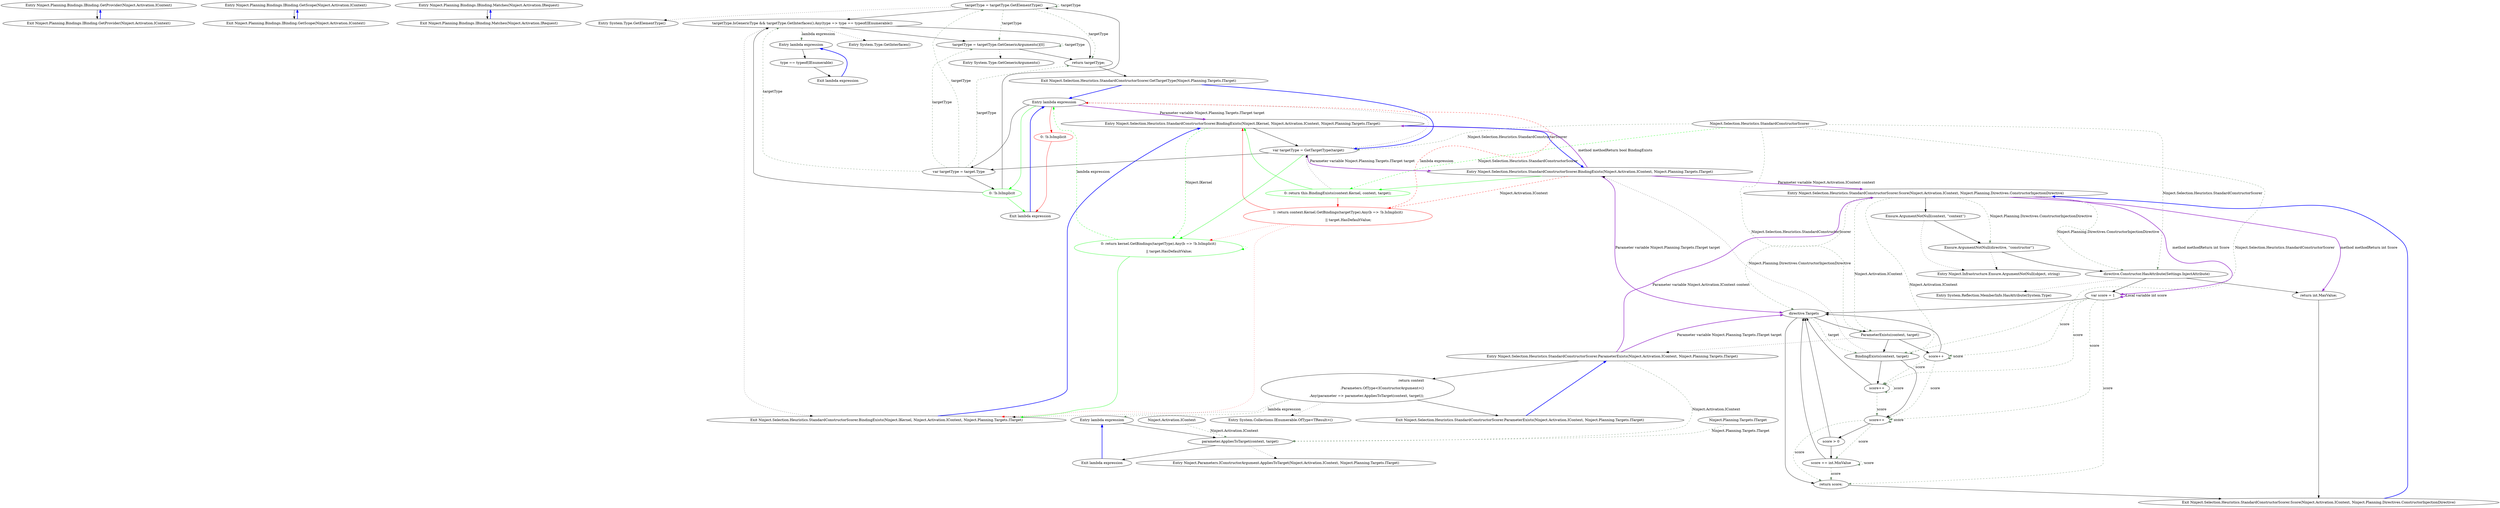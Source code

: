 digraph  {
n0 [cluster="Ninject.Planning.Bindings.IBinding.GetProvider(Ninject.Activation.IContext)", label="Entry Ninject.Planning.Bindings.IBinding.GetProvider(Ninject.Activation.IContext)", span="83-83"];
n1 [cluster="Ninject.Planning.Bindings.IBinding.GetProvider(Ninject.Activation.IContext)", label="Exit Ninject.Planning.Bindings.IBinding.GetProvider(Ninject.Activation.IContext)", span="83-83"];
n2 [cluster="Ninject.Planning.Bindings.IBinding.GetScope(Ninject.Activation.IContext)", label="Entry Ninject.Planning.Bindings.IBinding.GetScope(Ninject.Activation.IContext)", span="90-90"];
n3 [cluster="Ninject.Planning.Bindings.IBinding.GetScope(Ninject.Activation.IContext)", label="Exit Ninject.Planning.Bindings.IBinding.GetScope(Ninject.Activation.IContext)", span="90-90"];
n4 [cluster="Ninject.Planning.Bindings.IBinding.Matches(Ninject.Activation.IRequest)", label="Entry Ninject.Planning.Bindings.IBinding.Matches(Ninject.Activation.IRequest)", span="98-98"];
n5 [cluster="Ninject.Planning.Bindings.IBinding.Matches(Ninject.Activation.IRequest)", label="Exit Ninject.Planning.Bindings.IBinding.Matches(Ninject.Activation.IRequest)", span="98-98"];
m2_36 [cluster="System.Type.GetElementType()", file="StandardConstructorScorer.cs", label="Entry System.Type.GetElementType()", span="0-0"];
m2_26 [cluster="lambda expression", file="StandardConstructorScorer.cs", label="Entry lambda expression", span="93-93"];
m2_23 [cluster="Ninject.Selection.Heuristics.StandardConstructorScorer.BindingExists(Ninject.IKernel, Ninject.Activation.IContext, Ninject.Planning.Targets.ITarget)", file="StandardConstructorScorer.cs", label="var targetType = GetTargetType(target)", span="104-104"];
m2_29 [cluster="Ninject.Selection.Heuristics.StandardConstructorScorer.GetTargetType(Ninject.Planning.Targets.ITarget)", file="StandardConstructorScorer.cs", label="var targetType = target.Type", span="99-99"];
m2_30 [cluster="lambda expression", color=green, community=0, file="StandardConstructorScorer.cs", label="0: !b.IsImplicit", span="105-105"];
m2_31 [cluster="Ninject.Selection.Heuristics.StandardConstructorScorer.GetTargetType(Ninject.Planning.Targets.ITarget)", file="StandardConstructorScorer.cs", label="targetType = targetType.GetElementType()", span="102-102"];
m2_32 [cluster="Ninject.Selection.Heuristics.StandardConstructorScorer.GetTargetType(Ninject.Planning.Targets.ITarget)", file="StandardConstructorScorer.cs", label="targetType.IsGenericType && targetType.GetInterfaces().Any(type => type == typeof(IEnumerable))", span="105-105"];
m2_33 [cluster="Ninject.Selection.Heuristics.StandardConstructorScorer.GetTargetType(Ninject.Planning.Targets.ITarget)", file="StandardConstructorScorer.cs", label="targetType = targetType.GetGenericArguments()[0]", span="107-107"];
m2_34 [cluster="Ninject.Selection.Heuristics.StandardConstructorScorer.GetTargetType(Ninject.Planning.Targets.ITarget)", file="StandardConstructorScorer.cs", label="return targetType;", span="110-110"];
m2_35 [cluster="Ninject.Selection.Heuristics.StandardConstructorScorer.GetTargetType(Ninject.Planning.Targets.ITarget)", file="StandardConstructorScorer.cs", label="Exit Ninject.Selection.Heuristics.StandardConstructorScorer.GetTargetType(Ninject.Planning.Targets.ITarget)", span="97-97"];
m2_24 [cluster="Ninject.Selection.Heuristics.StandardConstructorScorer.BindingExists(Ninject.IKernel, Ninject.Activation.IContext, Ninject.Planning.Targets.ITarget)", color=green, community=1, file="StandardConstructorScorer.cs", label="0: return kernel.GetBindings(targetType).Any(b => !b.IsImplicit)\r\n                   || target.HasDefaultValue;", span="105-106"];
m2_25 [cluster="Ninject.Selection.Heuristics.StandardConstructorScorer.BindingExists(Ninject.IKernel, Ninject.Activation.IContext, Ninject.Planning.Targets.ITarget)", file="StandardConstructorScorer.cs", label="Exit Ninject.Selection.Heuristics.StandardConstructorScorer.BindingExists(Ninject.IKernel, Ninject.Activation.IContext, Ninject.Planning.Targets.ITarget)", span="102-102"];
m2_48 [cluster="Ninject.Parameters.IConstructorArgument.AppliesToTarget(Ninject.Activation.IContext, Ninject.Planning.Targets.ITarget)", file="StandardConstructorScorer.cs", label="Entry Ninject.Parameters.IConstructorArgument.AppliesToTarget(Ninject.Activation.IContext, Ninject.Planning.Targets.ITarget)", span="19-19"];
m2_18 [cluster="Ninject.Selection.Heuristics.StandardConstructorScorer.ParameterExists(Ninject.Activation.IContext, Ninject.Planning.Targets.ITarget)", file="StandardConstructorScorer.cs", label="Entry Ninject.Selection.Heuristics.StandardConstructorScorer.ParameterExists(Ninject.Activation.IContext, Ninject.Planning.Targets.ITarget)", span="119-119"];
m2_42 [cluster="Ninject.Selection.Heuristics.StandardConstructorScorer.ParameterExists(Ninject.Activation.IContext, Ninject.Planning.Targets.ITarget)", file="StandardConstructorScorer.cs", label="return context\r\n                .Parameters.OfType<IConstructorArgument>()\r\n                .Any(parameter => parameter.AppliesToTarget(context, target));", span="121-123"];
m2_43 [cluster="Ninject.Selection.Heuristics.StandardConstructorScorer.ParameterExists(Ninject.Activation.IContext, Ninject.Planning.Targets.ITarget)", file="StandardConstructorScorer.cs", label="Exit Ninject.Selection.Heuristics.StandardConstructorScorer.ParameterExists(Ninject.Activation.IContext, Ninject.Planning.Targets.ITarget)", span="119-119"];
m2_37 [cluster="System.Type.GetInterfaces()", file="StandardConstructorScorer.cs", label="Entry System.Type.GetInterfaces()", span="0-0"];
m2_0 [cluster="Ninject.Selection.Heuristics.StandardConstructorScorer.Score(Ninject.Activation.IContext, Ninject.Planning.Directives.ConstructorInjectionDirective)", file="StandardConstructorScorer.cs", label="Entry Ninject.Selection.Heuristics.StandardConstructorScorer.Score(Ninject.Activation.IContext, Ninject.Planning.Directives.ConstructorInjectionDirective)", span="49-49"];
m2_1 [cluster="Ninject.Selection.Heuristics.StandardConstructorScorer.Score(Ninject.Activation.IContext, Ninject.Planning.Directives.ConstructorInjectionDirective)", file="StandardConstructorScorer.cs", label="Ensure.ArgumentNotNull(context, ''context'')", span="51-51"];
m2_2 [cluster="Ninject.Selection.Heuristics.StandardConstructorScorer.Score(Ninject.Activation.IContext, Ninject.Planning.Directives.ConstructorInjectionDirective)", file="StandardConstructorScorer.cs", label="Ensure.ArgumentNotNull(directive, ''constructor'')", span="52-52"];
m2_3 [cluster="Ninject.Selection.Heuristics.StandardConstructorScorer.Score(Ninject.Activation.IContext, Ninject.Planning.Directives.ConstructorInjectionDirective)", file="StandardConstructorScorer.cs", label="directive.Constructor.HasAttribute(Settings.InjectAttribute)", span="54-54"];
m2_6 [cluster="Ninject.Selection.Heuristics.StandardConstructorScorer.Score(Ninject.Activation.IContext, Ninject.Planning.Directives.ConstructorInjectionDirective)", file="StandardConstructorScorer.cs", label="directive.Targets", span="60-60"];
m2_7 [cluster="Ninject.Selection.Heuristics.StandardConstructorScorer.Score(Ninject.Activation.IContext, Ninject.Planning.Directives.ConstructorInjectionDirective)", file="StandardConstructorScorer.cs", label="ParameterExists(context, target)", span="62-62"];
m2_9 [cluster="Ninject.Selection.Heuristics.StandardConstructorScorer.Score(Ninject.Activation.IContext, Ninject.Planning.Directives.ConstructorInjectionDirective)", file="StandardConstructorScorer.cs", label="BindingExists(context, target)", span="68-68"];
m2_4 [cluster="Ninject.Selection.Heuristics.StandardConstructorScorer.Score(Ninject.Activation.IContext, Ninject.Planning.Directives.ConstructorInjectionDirective)", file="StandardConstructorScorer.cs", label="return int.MaxValue;", span="56-56"];
m2_5 [cluster="Ninject.Selection.Heuristics.StandardConstructorScorer.Score(Ninject.Activation.IContext, Ninject.Planning.Directives.ConstructorInjectionDirective)", file="StandardConstructorScorer.cs", label="var score = 1", span="59-59"];
m2_8 [cluster="Ninject.Selection.Heuristics.StandardConstructorScorer.Score(Ninject.Activation.IContext, Ninject.Planning.Directives.ConstructorInjectionDirective)", file="StandardConstructorScorer.cs", label="score++", span="64-64"];
m2_10 [cluster="Ninject.Selection.Heuristics.StandardConstructorScorer.Score(Ninject.Activation.IContext, Ninject.Planning.Directives.ConstructorInjectionDirective)", file="StandardConstructorScorer.cs", label="score++", span="70-70"];
m2_11 [cluster="Ninject.Selection.Heuristics.StandardConstructorScorer.Score(Ninject.Activation.IContext, Ninject.Planning.Directives.ConstructorInjectionDirective)", file="StandardConstructorScorer.cs", label="score++", span="74-74"];
m2_14 [cluster="Ninject.Selection.Heuristics.StandardConstructorScorer.Score(Ninject.Activation.IContext, Ninject.Planning.Directives.ConstructorInjectionDirective)", file="StandardConstructorScorer.cs", label="return score;", span="81-81"];
m2_12 [cluster="Ninject.Selection.Heuristics.StandardConstructorScorer.Score(Ninject.Activation.IContext, Ninject.Planning.Directives.ConstructorInjectionDirective)", file="StandardConstructorScorer.cs", label="score > 0", span="75-75"];
m2_13 [cluster="Ninject.Selection.Heuristics.StandardConstructorScorer.Score(Ninject.Activation.IContext, Ninject.Planning.Directives.ConstructorInjectionDirective)", file="StandardConstructorScorer.cs", label="score += int.MinValue", span="77-77"];
m2_15 [cluster="Ninject.Selection.Heuristics.StandardConstructorScorer.Score(Ninject.Activation.IContext, Ninject.Planning.Directives.ConstructorInjectionDirective)", file="StandardConstructorScorer.cs", label="Exit Ninject.Selection.Heuristics.StandardConstructorScorer.Score(Ninject.Activation.IContext, Ninject.Planning.Directives.ConstructorInjectionDirective)", span="49-49"];
m2_17 [cluster="System.Reflection.MemberInfo.HasAttribute(System.Type)", file="StandardConstructorScorer.cs", label="Entry System.Reflection.MemberInfo.HasAttribute(System.Type)", span="69-69"];
m2_19 [cluster="Ninject.Selection.Heuristics.StandardConstructorScorer.BindingExists(Ninject.Activation.IContext, Ninject.Planning.Targets.ITarget)", file="StandardConstructorScorer.cs", label="Entry Ninject.Selection.Heuristics.StandardConstructorScorer.BindingExists(Ninject.Activation.IContext, Ninject.Planning.Targets.ITarget)", span="90-90"];
m2_20 [cluster="Ninject.Selection.Heuristics.StandardConstructorScorer.BindingExists(Ninject.Activation.IContext, Ninject.Planning.Targets.ITarget)", color=green, community=0, file="StandardConstructorScorer.cs", label="0: return this.BindingExists(context.Kernel, context, target);", span="92-92"];
m2_21 [cluster="Ninject.Selection.Heuristics.StandardConstructorScorer.BindingExists(Ninject.Activation.IContext, Ninject.Planning.Targets.ITarget)", color=red, community=1, file="StandardConstructorScorer.cs", label="1: return context.Kernel.GetBindings(targetType).Any(b => !b.IsImplicit)\r\n                   || target.HasDefaultValue;", span="93-94"];
m2_22 [cluster="Ninject.Selection.Heuristics.StandardConstructorScorer.BindingExists(Ninject.IKernel, Ninject.Activation.IContext, Ninject.Planning.Targets.ITarget)", file="StandardConstructorScorer.cs", label="Entry Ninject.Selection.Heuristics.StandardConstructorScorer.BindingExists(Ninject.IKernel, Ninject.Activation.IContext, Ninject.Planning.Targets.ITarget)", span="102-102"];
m2_38 [cluster="System.Type.GetGenericArguments()", file="StandardConstructorScorer.cs", label="Entry System.Type.GetGenericArguments()", span="0-0"];
m2_44 [cluster="System.Collections.IEnumerable.OfType<TResult>()", file="StandardConstructorScorer.cs", label="Entry System.Collections.IEnumerable.OfType<TResult>()", span="0-0"];
m2_45 [cluster="lambda expression", file="StandardConstructorScorer.cs", label="Entry lambda expression", span="123-123"];
m2_27 [cluster="lambda expression", color=red, community=0, file="StandardConstructorScorer.cs", label="0: !b.IsImplicit", span="93-93"];
m2_28 [cluster="lambda expression", file="StandardConstructorScorer.cs", label="Exit lambda expression", span="93-93"];
m2_39 [cluster="lambda expression", file="StandardConstructorScorer.cs", label="Entry lambda expression", span="105-105"];
m2_40 [cluster="lambda expression", file="StandardConstructorScorer.cs", label="type == typeof(IEnumerable)", span="105-105"];
m2_41 [cluster="lambda expression", file="StandardConstructorScorer.cs", label="Exit lambda expression", span="105-105"];
m2_46 [cluster="lambda expression", file="StandardConstructorScorer.cs", label="parameter.AppliesToTarget(context, target)", span="123-123"];
m2_47 [cluster="lambda expression", file="StandardConstructorScorer.cs", label="Exit lambda expression", span="123-123"];
m2_16 [cluster="Ninject.Infrastructure.Ensure.ArgumentNotNull(object, string)", file="StandardConstructorScorer.cs", label="Entry Ninject.Infrastructure.Ensure.ArgumentNotNull(object, string)", span="17-17"];
m2_49 [file="StandardConstructorScorer.cs", label="Ninject.Selection.Heuristics.StandardConstructorScorer", span=""];
m2_50 [file="StandardConstructorScorer.cs", label="Ninject.Activation.IContext", span=""];
m2_51 [file="StandardConstructorScorer.cs", label="Ninject.Planning.Targets.ITarget", span=""];
n0 -> n1  [key=0, style=solid];
n1 -> n0  [color=blue, key=0, style=bold];
n2 -> n3  [key=0, style=solid];
n3 -> n2  [color=blue, key=0, style=bold];
n4 -> n5  [key=0, style=solid];
n5 -> n4  [color=blue, key=0, style=bold];
m2_26 -> m2_22  [color=darkorchid, key=3, label="Parameter variable Ninject.Planning.Targets.ITarget target", style=bold];
m2_26 -> m2_29  [key=0, style=solid];
m2_26 -> m2_27  [color=red, key=0, style=solid];
m2_26 -> m2_30  [color=green, key=0, style=solid];
m2_23 -> m2_29  [key=0, style=solid];
m2_23 -> m2_19  [color=darkorchid, key=3, label="Parameter variable Ninject.Planning.Targets.ITarget target", style=bold];
m2_23 -> m2_24  [color=green, key=0, style=solid];
m2_23 -> m2_26  [key=2, style=dotted];
m2_29 -> m2_30  [key=0, style=solid];
m2_29 -> m2_31  [color=darkseagreen4, key=1, label=targetType, style=dashed];
m2_29 -> m2_32  [color=darkseagreen4, key=1, label=targetType, style=dashed];
m2_29 -> m2_33  [color=darkseagreen4, key=1, label=targetType, style=dashed];
m2_29 -> m2_34  [color=darkseagreen4, key=1, label=targetType, style=dashed];
m2_30 -> m2_31  [key=0, style=solid];
m2_30 -> m2_32  [key=0, style=solid];
m2_30 -> m2_28  [color=green, key=0, style=solid];
m2_31 -> m2_32  [key=0, style=solid];
m2_31 -> m2_36  [key=2, style=dotted];
m2_31 -> m2_31  [color=darkseagreen4, key=1, label=targetType, style=dashed];
m2_31 -> m2_33  [color=darkseagreen4, key=1, label=targetType, style=dashed];
m2_31 -> m2_34  [color=darkseagreen4, key=1, label=targetType, style=dashed];
m2_32 -> m2_33  [key=0, style=solid];
m2_32 -> m2_34  [key=0, style=solid];
m2_32 -> m2_37  [key=2, style=dotted];
m2_32 -> m2_25  [key=2, style=dotted];
m2_32 -> m2_39  [color=darkseagreen4, key=1, label="lambda expression", style=dashed];
m2_33 -> m2_34  [key=0, style=solid];
m2_33 -> m2_38  [key=2, style=dotted];
m2_33 -> m2_33  [color=darkseagreen4, key=1, label=targetType, style=dashed];
m2_34 -> m2_35  [key=0, style=solid];
m2_35 -> m2_23  [color=blue, key=0, style=bold];
m2_35 -> m2_26  [color=blue, key=0, style=bold];
m2_24 -> m2_25  [color=green, key=0, style=solid];
m2_24 -> m2_24  [color=green, key=2, style=dotted];
m2_24 -> m2_26  [color=green, key=1, label="lambda expression", style=dashed];
m2_25 -> m2_22  [color=blue, key=0, style=bold];
m2_18 -> m2_42  [key=0, style=solid];
m2_18 -> m2_46  [color=darkseagreen4, key=1, label="Ninject.Activation.IContext", style=dashed];
m2_18 -> m2_0  [color=darkorchid, key=3, label="Parameter variable Ninject.Activation.IContext context", style=bold];
m2_18 -> m2_6  [color=darkorchid, key=3, label="Parameter variable Ninject.Planning.Targets.ITarget target", style=bold];
m2_42 -> m2_43  [key=0, style=solid];
m2_42 -> m2_44  [key=2, style=dotted];
m2_42 -> m2_25  [key=2, style=dotted];
m2_42 -> m2_45  [color=darkseagreen4, key=1, label="lambda expression", style=dashed];
m2_43 -> m2_18  [color=blue, key=0, style=bold];
m2_0 -> m2_1  [key=0, style=solid];
m2_0 -> m2_2  [color=darkseagreen4, key=1, label="Ninject.Planning.Directives.ConstructorInjectionDirective", style=dashed];
m2_0 -> m2_3  [color=darkseagreen4, key=1, label="Ninject.Planning.Directives.ConstructorInjectionDirective", style=dashed];
m2_0 -> m2_6  [color=darkseagreen4, key=1, label="Ninject.Planning.Directives.ConstructorInjectionDirective", style=dashed];
m2_0 -> m2_7  [color=darkseagreen4, key=1, label="Ninject.Activation.IContext", style=dashed];
m2_0 -> m2_9  [color=darkseagreen4, key=1, label="Ninject.Activation.IContext", style=dashed];
m2_0 -> m2_4  [color=darkorchid, key=3, label="method methodReturn int Score", style=bold];
m2_0 -> m2_5  [color=darkorchid, key=3, label="method methodReturn int Score", style=bold];
m2_1 -> m2_2  [key=0, style=solid];
m2_1 -> m2_16  [key=2, style=dotted];
m2_2 -> m2_3  [key=0, style=solid];
m2_2 -> m2_16  [key=2, style=dotted];
m2_3 -> m2_4  [key=0, style=solid];
m2_3 -> m2_5  [key=0, style=solid];
m2_3 -> m2_17  [key=2, style=dotted];
m2_6 -> m2_7  [key=0, style=solid];
m2_6 -> m2_14  [key=0, style=solid];
m2_6 -> m2_9  [color=darkseagreen4, key=1, label=target, style=dashed];
m2_7 -> m2_8  [key=0, style=solid];
m2_7 -> m2_9  [key=0, style=solid];
m2_7 -> m2_18  [key=2, style=dotted];
m2_9 -> m2_10  [key=0, style=solid];
m2_9 -> m2_11  [key=0, style=solid];
m2_9 -> m2_19  [key=2, style=dotted];
m2_4 -> m2_15  [key=0, style=solid];
m2_5 -> m2_6  [key=0, style=solid];
m2_5 -> m2_8  [color=darkseagreen4, key=1, label=score, style=dashed];
m2_5 -> m2_10  [color=darkseagreen4, key=1, label=score, style=dashed];
m2_5 -> m2_11  [color=darkseagreen4, key=1, label=score, style=dashed];
m2_5 -> m2_14  [color=darkseagreen4, key=1, label=score, style=dashed];
m2_5 -> m2_5  [color=darkorchid, key=3, label="Local variable int score", style=bold];
m2_8 -> m2_6  [key=0, style=solid];
m2_8 -> m2_8  [color=darkseagreen4, key=1, label=score, style=dashed];
m2_8 -> m2_10  [color=darkseagreen4, key=1, label=score, style=dashed];
m2_8 -> m2_11  [color=darkseagreen4, key=1, label=score, style=dashed];
m2_10 -> m2_6  [key=0, style=solid];
m2_10 -> m2_10  [color=darkseagreen4, key=1, label=score, style=dashed];
m2_10 -> m2_11  [color=darkseagreen4, key=1, label=score, style=dashed];
m2_11 -> m2_12  [key=0, style=solid];
m2_11 -> m2_11  [color=darkseagreen4, key=1, label=score, style=dashed];
m2_11 -> m2_13  [color=darkseagreen4, key=1, label=score, style=dashed];
m2_11 -> m2_14  [color=darkseagreen4, key=1, label=score, style=dashed];
m2_14 -> m2_15  [key=0, style=solid];
m2_12 -> m2_13  [key=0, style=solid];
m2_12 -> m2_6  [key=0, style=solid];
m2_13 -> m2_6  [key=0, style=solid];
m2_13 -> m2_13  [color=darkseagreen4, key=1, label=score, style=dashed];
m2_13 -> m2_14  [color=darkseagreen4, key=1, label=score, style=dashed];
m2_15 -> m2_0  [color=blue, key=0, style=bold];
m2_19 -> m2_20  [color=green, key=0, style=solid];
m2_19 -> m2_0  [color=darkorchid, key=3, label="Parameter variable Ninject.Activation.IContext context", style=bold];
m2_19 -> m2_6  [color=darkorchid, key=3, label="Parameter variable Ninject.Planning.Targets.ITarget target", style=bold];
m2_19 -> m2_22  [color=darkorchid, key=3, label="method methodReturn bool BindingExists", style=bold];
m2_19 -> m2_21  [color=red, key=1, label="Ninject.Activation.IContext", style=dashed];
m2_20 -> m2_21  [color=red, key=0, style=solid];
m2_20 -> m2_23  [key=2, style=dotted];
m2_20 -> m2_22  [color=green, key=0, style=solid];
m2_21 -> m2_22  [color=red, key=0, style=solid];
m2_21 -> m2_24  [color=red, key=2, style=dotted];
m2_21 -> m2_25  [color=red, key=2, style=dotted];
m2_21 -> m2_26  [color=red, key=1, label="lambda expression", style=dashed];
m2_22 -> m2_19  [color=blue, key=0, style=bold];
m2_22 -> m2_24  [color=green, key=1, label="Ninject.IKernel", style=dashed];
m2_22 -> m2_23  [key=0, style=solid];
m2_45 -> m2_46  [key=0, style=solid];
m2_27 -> m2_28  [color=red, key=0, style=solid];
m2_28 -> m2_26  [color=blue, key=0, style=bold];
m2_39 -> m2_40  [key=0, style=solid];
m2_40 -> m2_41  [key=0, style=solid];
m2_41 -> m2_39  [color=blue, key=0, style=bold];
m2_46 -> m2_47  [key=0, style=solid];
m2_46 -> m2_48  [key=2, style=dotted];
m2_47 -> m2_45  [color=blue, key=0, style=bold];
m2_49 -> m2_3  [color=darkseagreen4, key=1, label="Ninject.Selection.Heuristics.StandardConstructorScorer", style=dashed];
m2_49 -> m2_7  [color=darkseagreen4, key=1, label="Ninject.Selection.Heuristics.StandardConstructorScorer", style=dashed];
m2_49 -> m2_9  [color=darkseagreen4, key=1, label="Ninject.Selection.Heuristics.StandardConstructorScorer", style=dashed];
m2_49 -> m2_20  [color=green, key=1, label="Ninject.Selection.Heuristics.StandardConstructorScorer", style=dashed];
m2_49 -> m2_23  [color=darkseagreen4, key=1, label="Ninject.Selection.Heuristics.StandardConstructorScorer", style=dashed];
m2_50 -> m2_46  [color=darkseagreen4, key=1, label="Ninject.Activation.IContext", style=dashed];
m2_51 -> m2_46  [color=darkseagreen4, key=1, label="Ninject.Planning.Targets.ITarget", style=dashed];
}
